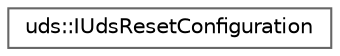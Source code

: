 digraph "Graphical Class Hierarchy"
{
 // LATEX_PDF_SIZE
  bgcolor="transparent";
  edge [fontname=Helvetica,fontsize=10,labelfontname=Helvetica,labelfontsize=10];
  node [fontname=Helvetica,fontsize=10,shape=box,height=0.2,width=0.4];
  rankdir="LR";
  Node0 [id="Node000000",label="uds::IUdsResetConfiguration",height=0.2,width=0.4,color="grey40", fillcolor="white", style="filled",URL="$dd/d0e/classuds_1_1IUdsResetConfiguration.html",tooltip=" "];
}
